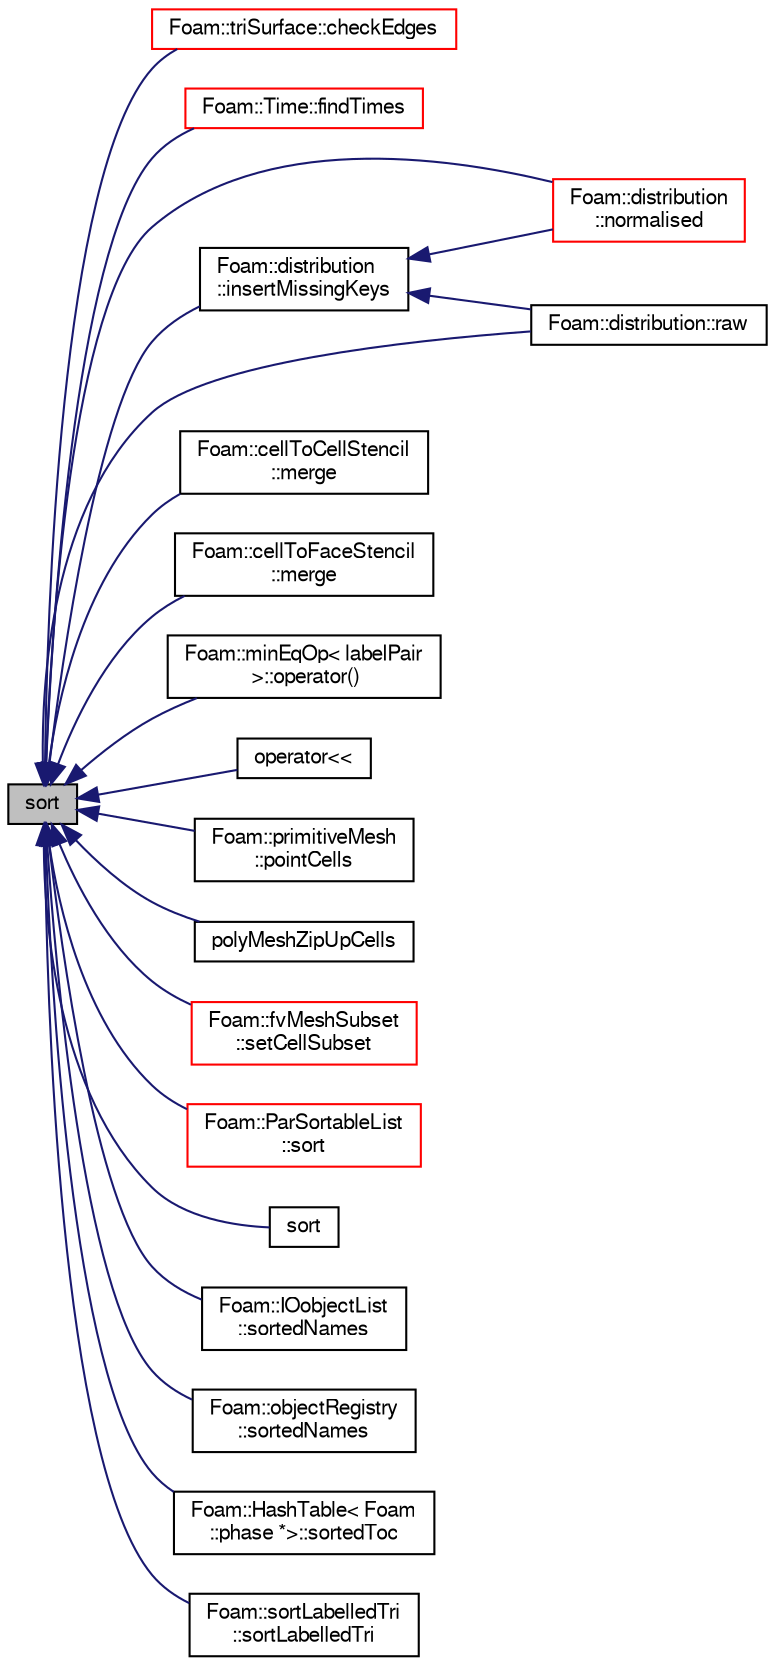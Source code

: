 digraph "sort"
{
  bgcolor="transparent";
  edge [fontname="FreeSans",fontsize="10",labelfontname="FreeSans",labelfontsize="10"];
  node [fontname="FreeSans",fontsize="10",shape=record];
  rankdir="LR";
  Node11872 [label="sort",height=0.2,width=0.4,color="black", fillcolor="grey75", style="filled", fontcolor="black"];
  Node11872 -> Node11873 [dir="back",color="midnightblue",fontsize="10",style="solid",fontname="FreeSans"];
  Node11873 [label="Foam::triSurface::checkEdges",height=0.2,width=0.4,color="red",URL="$a30598.html#a90f5f9407a227d55df8fa9120de9f122",tooltip="Check triply (or more) connected edges. "];
  Node11872 -> Node11876 [dir="back",color="midnightblue",fontsize="10",style="solid",fontname="FreeSans"];
  Node11876 [label="Foam::Time::findTimes",height=0.2,width=0.4,color="red",URL="$a26350.html#a358594437beb51631684afba39f445da",tooltip="Search a given directory for valid time directories. "];
  Node11872 -> Node11882 [dir="back",color="midnightblue",fontsize="10",style="solid",fontname="FreeSans"];
  Node11882 [label="Foam::distribution\l::insertMissingKeys",height=0.2,width=0.4,color="black",URL="$a24386.html#a3c855f53db1ec61ad3d3d5f12b62629e"];
  Node11882 -> Node11883 [dir="back",color="midnightblue",fontsize="10",style="solid",fontname="FreeSans"];
  Node11883 [label="Foam::distribution\l::normalised",height=0.2,width=0.4,color="red",URL="$a24386.html#a8e68a759f0bcb21f4f133737e1318ef6"];
  Node11882 -> Node11887 [dir="back",color="midnightblue",fontsize="10",style="solid",fontname="FreeSans"];
  Node11887 [label="Foam::distribution::raw",height=0.2,width=0.4,color="black",URL="$a24386.html#a875f339724e57c25b4adefa52bda3e10"];
  Node11872 -> Node11888 [dir="back",color="midnightblue",fontsize="10",style="solid",fontname="FreeSans"];
  Node11888 [label="Foam::cellToCellStencil\l::merge",height=0.2,width=0.4,color="black",URL="$a22642.html#aba0dd4e0a59e870bd159bffec78c2ef2",tooltip="Merge two lists. "];
  Node11872 -> Node11889 [dir="back",color="midnightblue",fontsize="10",style="solid",fontname="FreeSans"];
  Node11889 [label="Foam::cellToFaceStencil\l::merge",height=0.2,width=0.4,color="black",URL="$a22686.html#aba0dd4e0a59e870bd159bffec78c2ef2",tooltip="Merge two lists. "];
  Node11872 -> Node11883 [dir="back",color="midnightblue",fontsize="10",style="solid",fontname="FreeSans"];
  Node11872 -> Node11890 [dir="back",color="midnightblue",fontsize="10",style="solid",fontname="FreeSans"];
  Node11890 [label="Foam::minEqOp\< labelPair\l \>::operator()",height=0.2,width=0.4,color="black",URL="$a21438.html#a5110bdded347caa6365e4d10554dfc32"];
  Node11872 -> Node11891 [dir="back",color="midnightblue",fontsize="10",style="solid",fontname="FreeSans"];
  Node11891 [label="operator\<\<",height=0.2,width=0.4,color="black",URL="$a21124.html#af60c70d39ca76a929082daf7c3a9806b"];
  Node11872 -> Node11892 [dir="back",color="midnightblue",fontsize="10",style="solid",fontname="FreeSans"];
  Node11892 [label="Foam::primitiveMesh\l::pointCells",height=0.2,width=0.4,color="black",URL="$a27530.html#a852e3afb9be80c737f8eea3861cd817d",tooltip="pointCells using pointFaces "];
  Node11872 -> Node11893 [dir="back",color="midnightblue",fontsize="10",style="solid",fontname="FreeSans"];
  Node11893 [label="polyMeshZipUpCells",height=0.2,width=0.4,color="black",URL="$a21124.html#ab957fb2d74d8de84991a6246e876ecd2"];
  Node11872 -> Node11887 [dir="back",color="midnightblue",fontsize="10",style="solid",fontname="FreeSans"];
  Node11872 -> Node11894 [dir="back",color="midnightblue",fontsize="10",style="solid",fontname="FreeSans"];
  Node11894 [label="Foam::fvMeshSubset\l::setCellSubset",height=0.2,width=0.4,color="red",URL="$a22790.html#a7007bf1daafcf75caa93fdb67143236e",tooltip="Set the subset. Create \"oldInternalFaces\" patch for exposed. "];
  Node11872 -> Node11896 [dir="back",color="midnightblue",fontsize="10",style="solid",fontname="FreeSans"];
  Node11896 [label="Foam::ParSortableList\l::sort",height=0.2,width=0.4,color="red",URL="$a25970.html#a47fdc9eea42b6975cdc835bb2e08810e",tooltip="(stable) sort the list (if changed after construction time) "];
  Node11872 -> Node11898 [dir="back",color="midnightblue",fontsize="10",style="solid",fontname="FreeSans"];
  Node11898 [label="sort",height=0.2,width=0.4,color="black",URL="$a21124.html#ac0042a3fb96da7e97289a3a299273cd4"];
  Node11872 -> Node11899 [dir="back",color="midnightblue",fontsize="10",style="solid",fontname="FreeSans"];
  Node11899 [label="Foam::IOobjectList\l::sortedNames",height=0.2,width=0.4,color="black",URL="$a26146.html#a8e682fa46249d4eade5e06da358a2dbd",tooltip="Return the sorted list of names of the IOobjects of given class. "];
  Node11872 -> Node11900 [dir="back",color="midnightblue",fontsize="10",style="solid",fontname="FreeSans"];
  Node11900 [label="Foam::objectRegistry\l::sortedNames",height=0.2,width=0.4,color="black",URL="$a26326.html#a8e682fa46249d4eade5e06da358a2dbd",tooltip="Return the sorted list of names of IOobjects of given class name. "];
  Node11872 -> Node11901 [dir="back",color="midnightblue",fontsize="10",style="solid",fontname="FreeSans"];
  Node11901 [label="Foam::HashTable\< Foam\l::phase *\>::sortedToc",height=0.2,width=0.4,color="black",URL="$a25702.html#a00e373a2c0d6161c4bcdc4453c1bb35e",tooltip="Return the table of contents as a sorted list. "];
  Node11872 -> Node11902 [dir="back",color="midnightblue",fontsize="10",style="solid",fontname="FreeSans"];
  Node11902 [label="Foam::sortLabelledTri\l::sortLabelledTri",height=0.2,width=0.4,color="black",URL="$a30582.html#a001d9cfc5814719731c59eed17b07dbc",tooltip="Construct from surface, sorting the faces according to patch. "];
}
